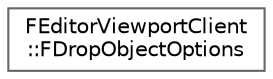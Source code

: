 digraph "Graphical Class Hierarchy"
{
 // INTERACTIVE_SVG=YES
 // LATEX_PDF_SIZE
  bgcolor="transparent";
  edge [fontname=Helvetica,fontsize=10,labelfontname=Helvetica,labelfontsize=10];
  node [fontname=Helvetica,fontsize=10,shape=box,height=0.2,width=0.4];
  rankdir="LR";
  Node0 [id="Node000000",label="FEditorViewportClient\l::FDropObjectOptions",height=0.2,width=0.4,color="grey40", fillcolor="white", style="filled",URL="$da/dda/structFEditorViewportClient_1_1FDropObjectOptions.html",tooltip=" "];
}
